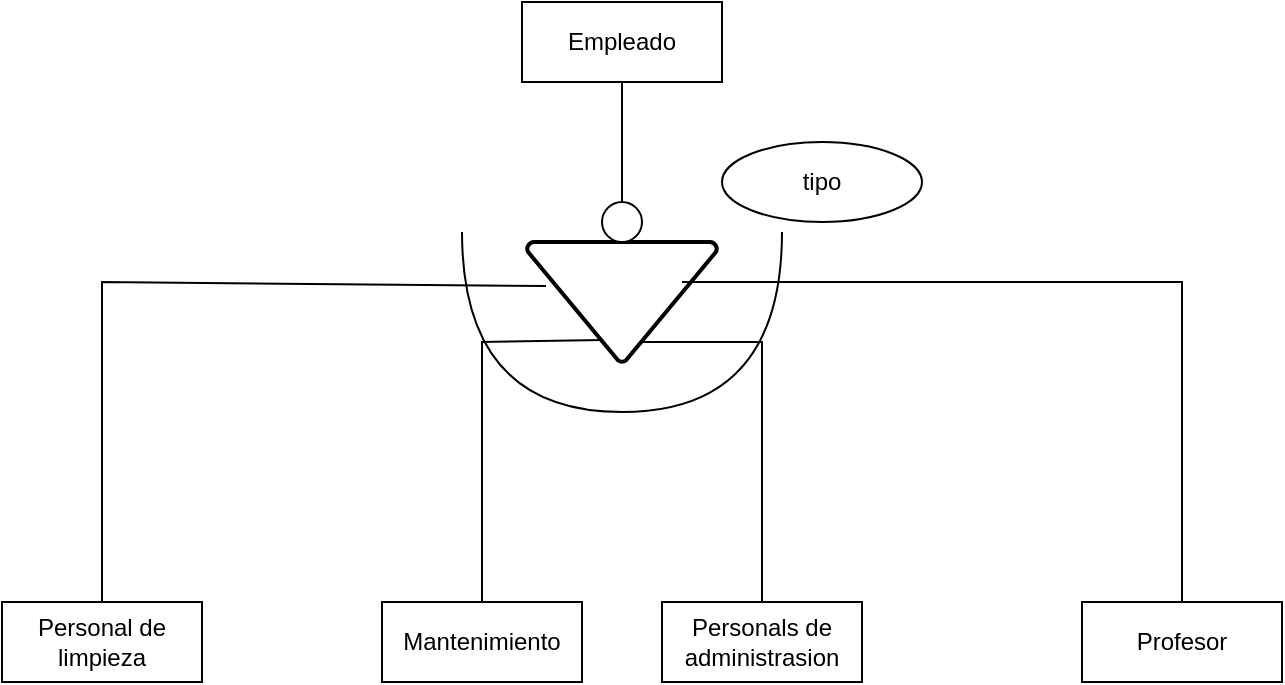 <mxfile version="22.0.4" type="github">
  <diagram name="Page-1" id="XkEZXcRmcIXgFpWhiS4R">
    <mxGraphModel dx="1364" dy="795" grid="1" gridSize="10" guides="1" tooltips="1" connect="1" arrows="1" fold="1" page="1" pageScale="1" pageWidth="850" pageHeight="1100" math="0" shadow="0">
      <root>
        <mxCell id="0" />
        <mxCell id="1" parent="0" />
        <mxCell id="VF9vOEgaZcG3ihut8ZtS-3" value="Empleado" style="whiteSpace=wrap;html=1;align=center;" vertex="1" parent="1">
          <mxGeometry x="370" y="100" width="100" height="40" as="geometry" />
        </mxCell>
        <mxCell id="VF9vOEgaZcG3ihut8ZtS-7" value="Profesor" style="whiteSpace=wrap;html=1;align=center;" vertex="1" parent="1">
          <mxGeometry x="650" y="400" width="100" height="40" as="geometry" />
        </mxCell>
        <mxCell id="VF9vOEgaZcG3ihut8ZtS-8" value="&lt;div&gt;Personals de administrasion&lt;/div&gt;" style="whiteSpace=wrap;html=1;align=center;" vertex="1" parent="1">
          <mxGeometry x="440" y="400" width="100" height="40" as="geometry" />
        </mxCell>
        <mxCell id="VF9vOEgaZcG3ihut8ZtS-13" value="Personal de limpieza" style="whiteSpace=wrap;html=1;align=center;" vertex="1" parent="1">
          <mxGeometry x="110" y="400" width="100" height="40" as="geometry" />
        </mxCell>
        <mxCell id="VF9vOEgaZcG3ihut8ZtS-14" value="Mantenimiento" style="whiteSpace=wrap;html=1;align=center;" vertex="1" parent="1">
          <mxGeometry x="300" y="400" width="100" height="40" as="geometry" />
        </mxCell>
        <mxCell id="VF9vOEgaZcG3ihut8ZtS-19" value="" style="strokeWidth=2;html=1;shape=mxgraph.flowchart.merge_or_storage;whiteSpace=wrap;" vertex="1" parent="1">
          <mxGeometry x="372.5" y="220" width="95" height="60" as="geometry" />
        </mxCell>
        <mxCell id="VF9vOEgaZcG3ihut8ZtS-22" value="" style="verticalLabelPosition=bottom;verticalAlign=top;html=1;shape=mxgraph.flowchart.on-page_reference;" vertex="1" parent="1">
          <mxGeometry x="410" y="200" width="20" height="20" as="geometry" />
        </mxCell>
        <mxCell id="VF9vOEgaZcG3ihut8ZtS-28" value="" style="endArrow=none;html=1;rounded=0;exitX=0.5;exitY=0;exitDx=0;exitDy=0;" edge="1" parent="1" source="VF9vOEgaZcG3ihut8ZtS-8">
          <mxGeometry width="50" height="50" relative="1" as="geometry">
            <mxPoint x="500" y="360" as="sourcePoint" />
            <mxPoint x="430" y="270" as="targetPoint" />
            <Array as="points">
              <mxPoint x="490" y="270" />
            </Array>
          </mxGeometry>
        </mxCell>
        <mxCell id="VF9vOEgaZcG3ihut8ZtS-29" value="" style="endArrow=none;html=1;rounded=0;exitX=0.5;exitY=0;exitDx=0;exitDy=0;entryX=0.395;entryY=0.817;entryDx=0;entryDy=0;entryPerimeter=0;" edge="1" parent="1" source="VF9vOEgaZcG3ihut8ZtS-14" target="VF9vOEgaZcG3ihut8ZtS-19">
          <mxGeometry width="50" height="50" relative="1" as="geometry">
            <mxPoint x="500" y="360" as="sourcePoint" />
            <mxPoint x="360" y="260" as="targetPoint" />
            <Array as="points">
              <mxPoint x="350" y="270" />
            </Array>
          </mxGeometry>
        </mxCell>
        <mxCell id="VF9vOEgaZcG3ihut8ZtS-30" value="" style="endArrow=none;html=1;rounded=0;entryX=0.5;entryY=0;entryDx=0;entryDy=0;" edge="1" parent="1" target="VF9vOEgaZcG3ihut8ZtS-7">
          <mxGeometry width="50" height="50" relative="1" as="geometry">
            <mxPoint x="450" y="240" as="sourcePoint" />
            <mxPoint x="730" y="360" as="targetPoint" />
            <Array as="points">
              <mxPoint x="700" y="240" />
            </Array>
          </mxGeometry>
        </mxCell>
        <mxCell id="VF9vOEgaZcG3ihut8ZtS-31" value="" style="endArrow=none;html=1;rounded=0;entryX=0.5;entryY=0;entryDx=0;entryDy=0;exitX=0.1;exitY=0.367;exitDx=0;exitDy=0;exitPerimeter=0;" edge="1" parent="1" source="VF9vOEgaZcG3ihut8ZtS-19" target="VF9vOEgaZcG3ihut8ZtS-13">
          <mxGeometry width="50" height="50" relative="1" as="geometry">
            <mxPoint x="500" y="360" as="sourcePoint" />
            <mxPoint x="550" y="310" as="targetPoint" />
            <Array as="points">
              <mxPoint x="160" y="240" />
            </Array>
          </mxGeometry>
        </mxCell>
        <mxCell id="VF9vOEgaZcG3ihut8ZtS-32" value="" style="endArrow=none;html=1;rounded=0;entryX=0.5;entryY=1;entryDx=0;entryDy=0;exitX=0.5;exitY=0;exitDx=0;exitDy=0;exitPerimeter=0;" edge="1" parent="1" source="VF9vOEgaZcG3ihut8ZtS-22" target="VF9vOEgaZcG3ihut8ZtS-3">
          <mxGeometry width="50" height="50" relative="1" as="geometry">
            <mxPoint x="500" y="360" as="sourcePoint" />
            <mxPoint x="550" y="310" as="targetPoint" />
          </mxGeometry>
        </mxCell>
        <mxCell id="VF9vOEgaZcG3ihut8ZtS-33" value="&lt;div&gt;tipo&lt;/div&gt;" style="ellipse;whiteSpace=wrap;html=1;align=center;" vertex="1" parent="1">
          <mxGeometry x="470" y="170" width="100" height="40" as="geometry" />
        </mxCell>
        <mxCell id="VF9vOEgaZcG3ihut8ZtS-35" value="" style="shape=requiredInterface;html=1;verticalLabelPosition=bottom;sketch=0;rotation=90;" vertex="1" parent="1">
          <mxGeometry x="375" y="180" width="90" height="160" as="geometry" />
        </mxCell>
      </root>
    </mxGraphModel>
  </diagram>
</mxfile>
